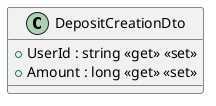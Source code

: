 @startuml
class DepositCreationDto {
    + UserId : string <<get>> <<set>>
    + Amount : long <<get>> <<set>>
}
@enduml
